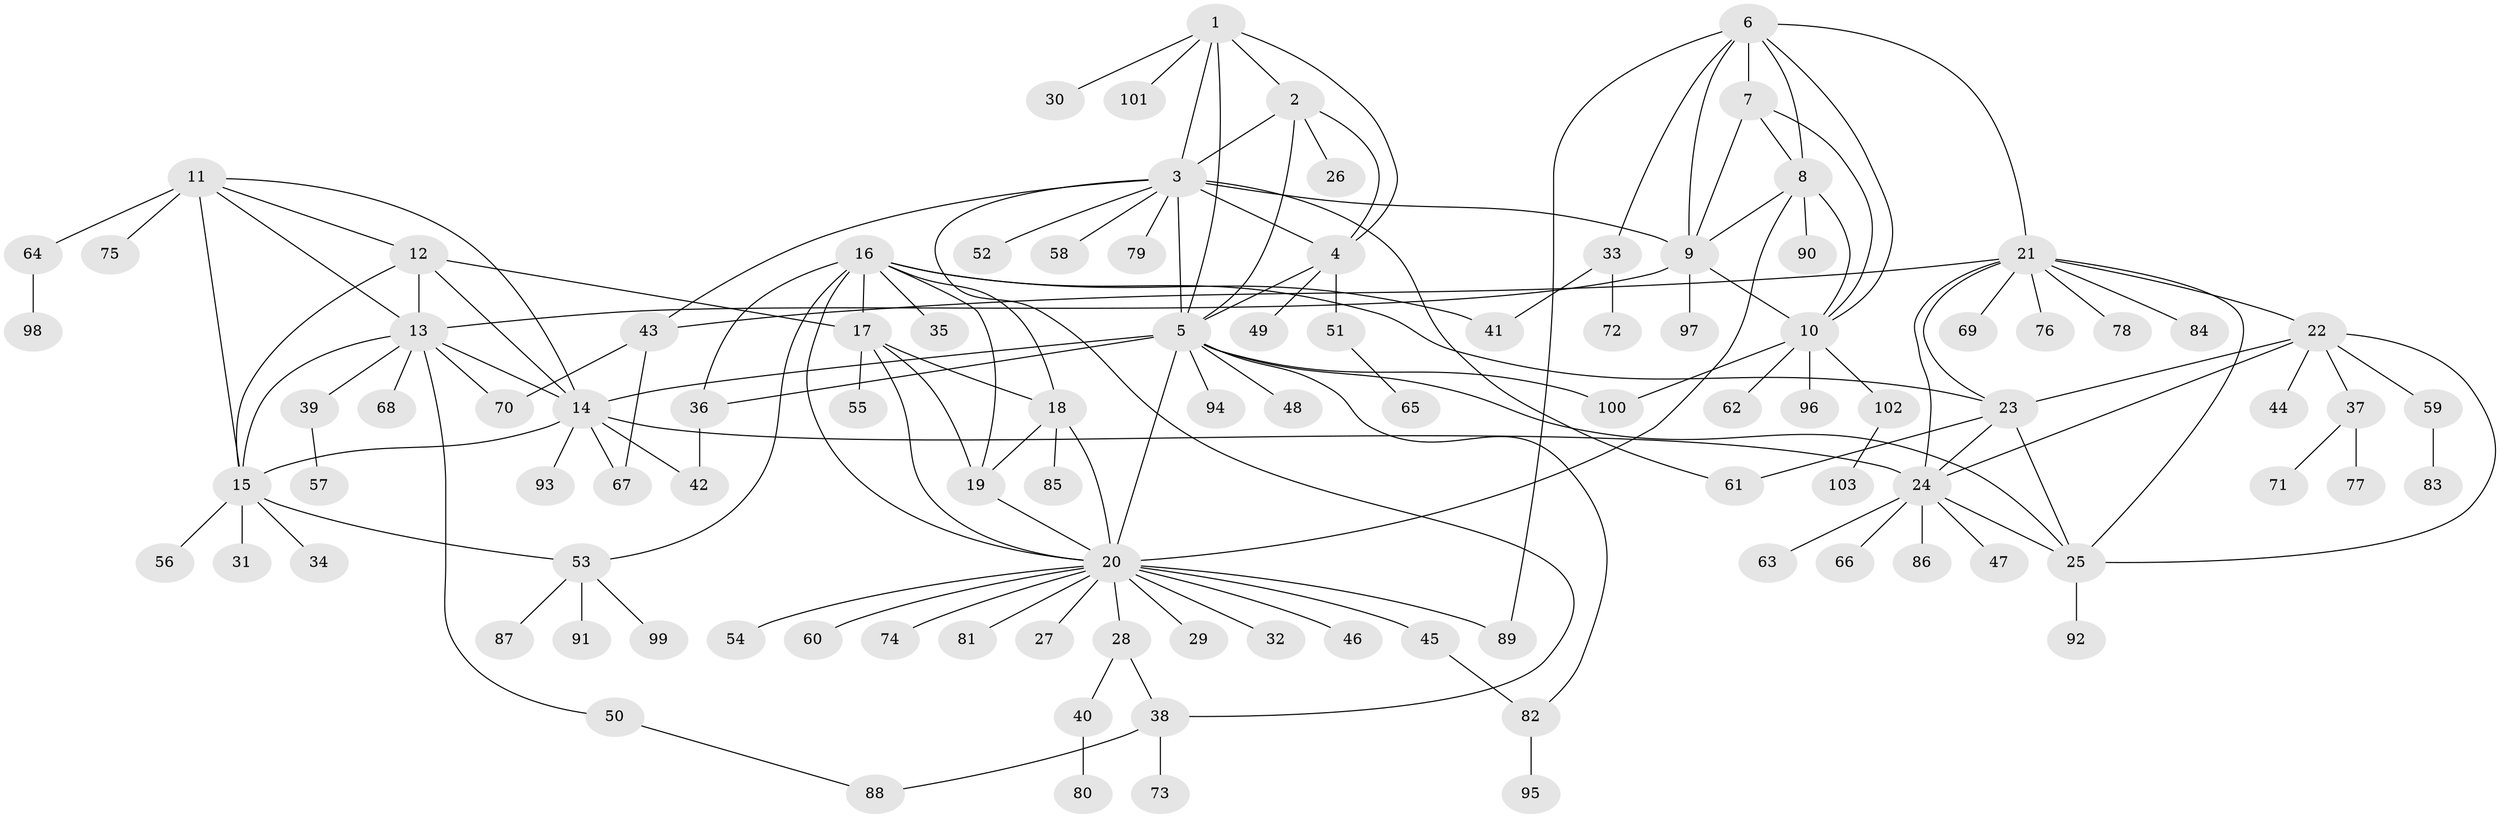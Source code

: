 // Generated by graph-tools (version 1.1) at 2025/50/03/09/25 03:50:43]
// undirected, 103 vertices, 151 edges
graph export_dot {
graph [start="1"]
  node [color=gray90,style=filled];
  1;
  2;
  3;
  4;
  5;
  6;
  7;
  8;
  9;
  10;
  11;
  12;
  13;
  14;
  15;
  16;
  17;
  18;
  19;
  20;
  21;
  22;
  23;
  24;
  25;
  26;
  27;
  28;
  29;
  30;
  31;
  32;
  33;
  34;
  35;
  36;
  37;
  38;
  39;
  40;
  41;
  42;
  43;
  44;
  45;
  46;
  47;
  48;
  49;
  50;
  51;
  52;
  53;
  54;
  55;
  56;
  57;
  58;
  59;
  60;
  61;
  62;
  63;
  64;
  65;
  66;
  67;
  68;
  69;
  70;
  71;
  72;
  73;
  74;
  75;
  76;
  77;
  78;
  79;
  80;
  81;
  82;
  83;
  84;
  85;
  86;
  87;
  88;
  89;
  90;
  91;
  92;
  93;
  94;
  95;
  96;
  97;
  98;
  99;
  100;
  101;
  102;
  103;
  1 -- 2;
  1 -- 3;
  1 -- 4;
  1 -- 5;
  1 -- 30;
  1 -- 101;
  2 -- 3;
  2 -- 4;
  2 -- 5;
  2 -- 26;
  3 -- 4;
  3 -- 5;
  3 -- 9;
  3 -- 38;
  3 -- 43;
  3 -- 52;
  3 -- 58;
  3 -- 61;
  3 -- 79;
  4 -- 5;
  4 -- 49;
  4 -- 51;
  5 -- 14;
  5 -- 20;
  5 -- 25;
  5 -- 36;
  5 -- 48;
  5 -- 82;
  5 -- 94;
  5 -- 100;
  6 -- 7;
  6 -- 8;
  6 -- 9;
  6 -- 10;
  6 -- 21;
  6 -- 33;
  6 -- 89;
  7 -- 8;
  7 -- 9;
  7 -- 10;
  8 -- 9;
  8 -- 10;
  8 -- 20;
  8 -- 90;
  9 -- 10;
  9 -- 13;
  9 -- 97;
  10 -- 62;
  10 -- 96;
  10 -- 100;
  10 -- 102;
  11 -- 12;
  11 -- 13;
  11 -- 14;
  11 -- 15;
  11 -- 64;
  11 -- 75;
  12 -- 13;
  12 -- 14;
  12 -- 15;
  12 -- 17;
  13 -- 14;
  13 -- 15;
  13 -- 39;
  13 -- 50;
  13 -- 68;
  13 -- 70;
  14 -- 15;
  14 -- 24;
  14 -- 42;
  14 -- 67;
  14 -- 93;
  15 -- 31;
  15 -- 34;
  15 -- 53;
  15 -- 56;
  16 -- 17;
  16 -- 18;
  16 -- 19;
  16 -- 20;
  16 -- 23;
  16 -- 35;
  16 -- 36;
  16 -- 41;
  16 -- 53;
  17 -- 18;
  17 -- 19;
  17 -- 20;
  17 -- 55;
  18 -- 19;
  18 -- 20;
  18 -- 85;
  19 -- 20;
  20 -- 27;
  20 -- 28;
  20 -- 29;
  20 -- 32;
  20 -- 45;
  20 -- 46;
  20 -- 54;
  20 -- 60;
  20 -- 74;
  20 -- 81;
  20 -- 89;
  21 -- 22;
  21 -- 23;
  21 -- 24;
  21 -- 25;
  21 -- 43;
  21 -- 69;
  21 -- 76;
  21 -- 78;
  21 -- 84;
  22 -- 23;
  22 -- 24;
  22 -- 25;
  22 -- 37;
  22 -- 44;
  22 -- 59;
  23 -- 24;
  23 -- 25;
  23 -- 61;
  24 -- 25;
  24 -- 47;
  24 -- 63;
  24 -- 66;
  24 -- 86;
  25 -- 92;
  28 -- 38;
  28 -- 40;
  33 -- 41;
  33 -- 72;
  36 -- 42;
  37 -- 71;
  37 -- 77;
  38 -- 73;
  38 -- 88;
  39 -- 57;
  40 -- 80;
  43 -- 67;
  43 -- 70;
  45 -- 82;
  50 -- 88;
  51 -- 65;
  53 -- 87;
  53 -- 91;
  53 -- 99;
  59 -- 83;
  64 -- 98;
  82 -- 95;
  102 -- 103;
}
